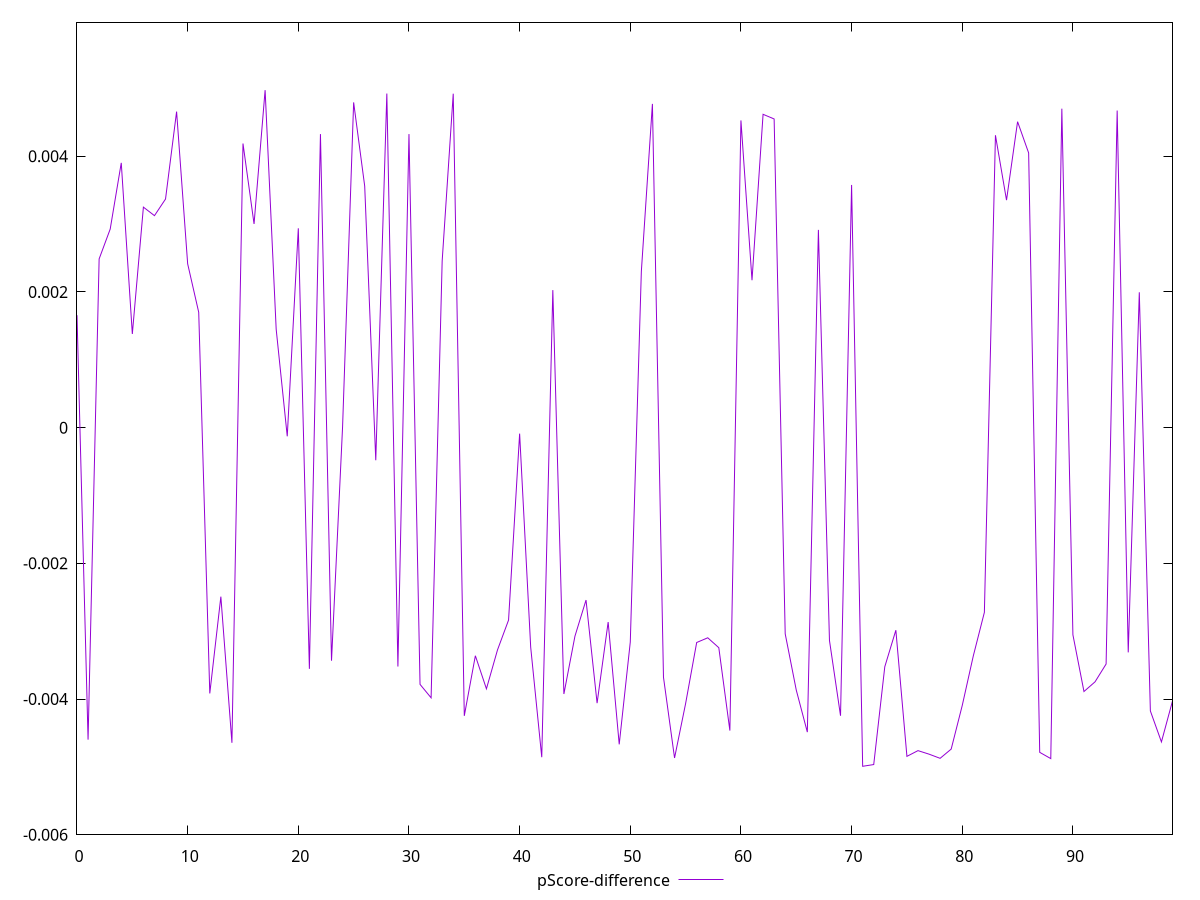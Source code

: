 reset

$pScoreDifference <<EOF
0 0.001657704476745514
1 -0.004599211385387214
2 0.0024872659304189804
3 0.002926939205859458
4 0.003903074422601238
5 0.0013806283193892321
6 0.003250567449960551
7 0.0031248520420990022
8 0.003369800717190008
9 0.004658594783446324
10 0.0024150321194224
11 0.0016999114461825893
12 -0.003917733248632704
13 -0.0024910152197570867
14 -0.004645441027033181
15 0.0041881422740836505
16 0.003002872809040935
17 0.0049751084998651
18 0.001450433081849667
19 -0.00012767836834620683
20 0.002938264293226911
21 -0.0035556017996020706
22 0.0043276903069143224
23 -0.0034355726623563343
24 0.000011662353616381793
25 0.004794477030949318
26 0.0035599552751652275
27 -0.0004804946281571909
28 0.004924768156781556
29 -0.0035206903140203027
30 0.004327754260966821
31 -0.0037841684125983766
32 -0.003982110121617477
33 0.002455580434148563
34 0.00492242092194678
35 -0.004247919771267206
36 -0.003362184024051751
37 -0.003849658783335763
38 -0.0032763179672328224
39 -0.0028364111890515353
40 -0.00008812732273422164
41 -0.003236364552377635
42 -0.004857660217208792
43 0.002027310506068969
44 -0.003925758211922481
45 -0.0030734250492220894
46 -0.002541604323257729
47 -0.00406068327504594
48 -0.0028658075371180702
49 -0.0046684175662418115
50 -0.00316066050414171
51 0.0023020822528048157
52 0.004772591968261963
53 -0.0036786389930364427
54 -0.004868722928285163
55 -0.004066886758987809
56 -0.0031671020462021304
57 -0.0030973971515723675
58 -0.0032437549317609338
59 -0.004465345164655743
60 0.0045287749704432945
61 0.002173498001999008
62 0.004618978642970228
63 0.004550039067395317
64 -0.0030390055883017797
65 -0.0038684022837438548
66 -0.0044880195365055164
67 0.0029152950949477563
68 -0.0031363053545703234
69 -0.004246510217570665
70 0.003577729945858976
71 -0.004991657025699758
72 -0.004966065484511284
73 -0.003524358529552185
74 -0.0029857179193901184
75 -0.0048453169152656295
76 -0.004760726770916268
77 -0.004812870004815062
78 -0.004874151794136972
79 -0.00473813712152138
80 -0.004094776197841876
81 -0.0033635053620861832
82 -0.002722281396470738
83 0.004310000817540016
84 0.00335362765652214
85 0.004510223734543628
86 0.004049245760990916
87 -0.004785800006730734
88 -0.004878274634091573
89 0.004701821663507355
90 -0.0030534306305425307
91 -0.003889427293430059
92 -0.003746600021195867
93 -0.0034842380982377796
94 0.004673758469835254
95 -0.0033125616896379495
96 0.0019956074743144314
97 -0.004175875524710104
98 -0.004632223448486572
99 -0.004029665121244752
EOF

set key outside below
set xrange [0:99]
set yrange [-0.005991657025699758:0.0059751084998651]
set trange [-0.005991657025699758:0.0059751084998651]
set terminal svg size 640, 500 enhanced background rgb 'white'
set output "report_00026_2021-02-22T21:38:55.199Z/largest-contentful-paint/samples/pages+cached+noadtech+nomedia+nocss/pScore-difference/values.svg"

plot $pScoreDifference title "pScore-difference" with line

reset
